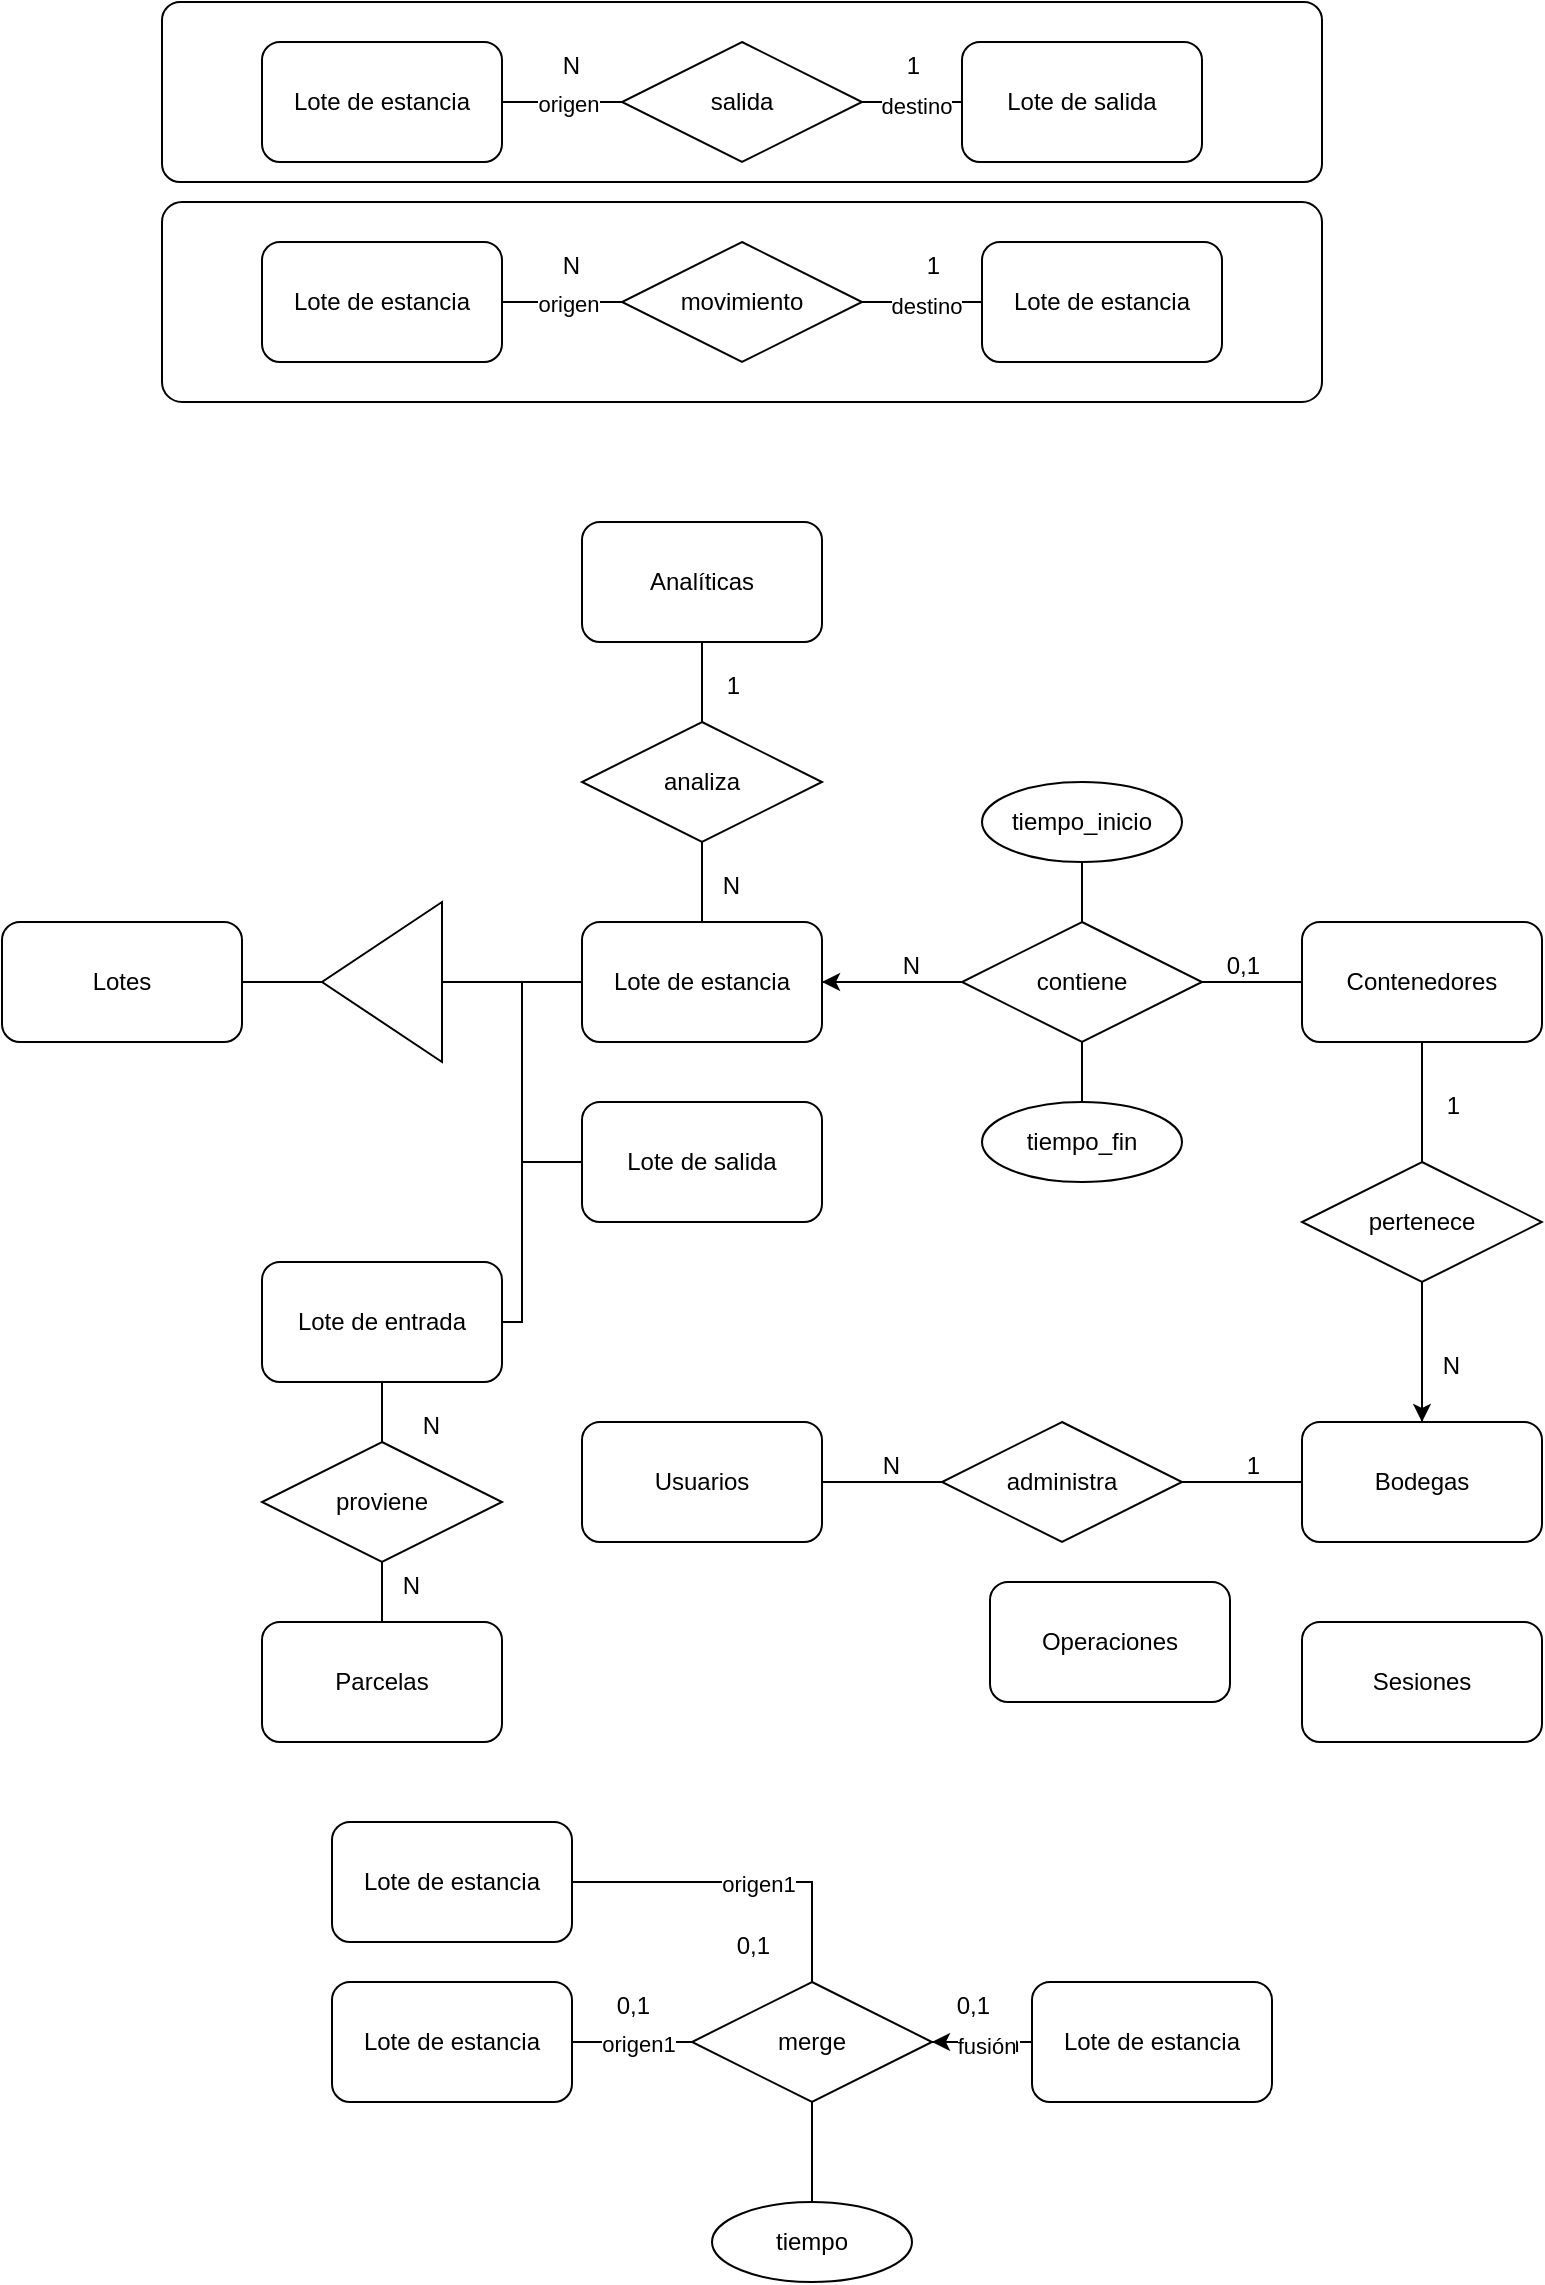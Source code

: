 <mxfile version="24.7.17">
  <diagram name="Página-1" id="jrzhBpOQ1HH6mUbEt6R8">
    <mxGraphModel dx="2711" dy="2285" grid="1" gridSize="10" guides="1" tooltips="1" connect="1" arrows="1" fold="1" page="1" pageScale="1" pageWidth="827" pageHeight="1169" math="0" shadow="0">
      <root>
        <mxCell id="0" />
        <mxCell id="1" parent="0" />
        <mxCell id="QK3aenUht_MJ3_dk9sC--85" value="" style="rounded=1;arcSize=10;whiteSpace=wrap;html=1;align=center;" vertex="1" parent="1">
          <mxGeometry x="-60" y="-490" width="580" height="100" as="geometry" />
        </mxCell>
        <mxCell id="QK3aenUht_MJ3_dk9sC--84" value="" style="rounded=1;arcSize=10;whiteSpace=wrap;html=1;align=center;" vertex="1" parent="1">
          <mxGeometry x="-60" y="-590" width="580" height="90" as="geometry" />
        </mxCell>
        <mxCell id="QK3aenUht_MJ3_dk9sC--1" value="Operaciones" style="rounded=1;whiteSpace=wrap;html=1;" vertex="1" parent="1">
          <mxGeometry x="354" y="200" width="120" height="60" as="geometry" />
        </mxCell>
        <mxCell id="QK3aenUht_MJ3_dk9sC--2" value="Contenedores" style="rounded=1;whiteSpace=wrap;html=1;" vertex="1" parent="1">
          <mxGeometry x="510" y="-130" width="120" height="60" as="geometry" />
        </mxCell>
        <mxCell id="QK3aenUht_MJ3_dk9sC--4" value="Sesiones" style="rounded=1;whiteSpace=wrap;html=1;" vertex="1" parent="1">
          <mxGeometry x="510" y="220" width="120" height="60" as="geometry" />
        </mxCell>
        <mxCell id="QK3aenUht_MJ3_dk9sC--5" value="Usuarios" style="rounded=1;whiteSpace=wrap;html=1;" vertex="1" parent="1">
          <mxGeometry x="150" y="120" width="120" height="60" as="geometry" />
        </mxCell>
        <mxCell id="QK3aenUht_MJ3_dk9sC--6" value="Parcelas" style="rounded=1;whiteSpace=wrap;html=1;" vertex="1" parent="1">
          <mxGeometry x="-10" y="220" width="120" height="60" as="geometry" />
        </mxCell>
        <mxCell id="QK3aenUht_MJ3_dk9sC--7" value="Analíticas" style="rounded=1;whiteSpace=wrap;html=1;" vertex="1" parent="1">
          <mxGeometry x="150" y="-330" width="120" height="60" as="geometry" />
        </mxCell>
        <mxCell id="QK3aenUht_MJ3_dk9sC--9" value="Bodegas" style="rounded=1;whiteSpace=wrap;html=1;" vertex="1" parent="1">
          <mxGeometry x="510" y="120" width="120" height="60" as="geometry" />
        </mxCell>
        <mxCell id="QK3aenUht_MJ3_dk9sC--10" value="administra" style="shape=rhombus;perimeter=rhombusPerimeter;whiteSpace=wrap;html=1;align=center;" vertex="1" parent="1">
          <mxGeometry x="330" y="120" width="120" height="60" as="geometry" />
        </mxCell>
        <mxCell id="QK3aenUht_MJ3_dk9sC--11" value="" style="endArrow=none;html=1;rounded=0;exitX=1;exitY=0.5;exitDx=0;exitDy=0;entryX=0;entryY=0.5;entryDx=0;entryDy=0;" edge="1" parent="1" source="QK3aenUht_MJ3_dk9sC--10" target="QK3aenUht_MJ3_dk9sC--9">
          <mxGeometry relative="1" as="geometry">
            <mxPoint x="330" y="320" as="sourcePoint" />
            <mxPoint x="490" y="320" as="targetPoint" />
          </mxGeometry>
        </mxCell>
        <mxCell id="QK3aenUht_MJ3_dk9sC--12" value="1" style="resizable=0;html=1;whiteSpace=wrap;align=right;verticalAlign=bottom;" connectable="0" vertex="1" parent="QK3aenUht_MJ3_dk9sC--11">
          <mxGeometry x="1" relative="1" as="geometry">
            <mxPoint x="-20" as="offset" />
          </mxGeometry>
        </mxCell>
        <mxCell id="QK3aenUht_MJ3_dk9sC--13" value="" style="endArrow=none;html=1;rounded=0;entryX=1;entryY=0.5;entryDx=0;entryDy=0;exitX=0;exitY=0.5;exitDx=0;exitDy=0;" edge="1" parent="1" source="QK3aenUht_MJ3_dk9sC--10" target="QK3aenUht_MJ3_dk9sC--5">
          <mxGeometry relative="1" as="geometry">
            <mxPoint x="330" y="320" as="sourcePoint" />
            <mxPoint x="490" y="320" as="targetPoint" />
          </mxGeometry>
        </mxCell>
        <mxCell id="QK3aenUht_MJ3_dk9sC--14" value="N" style="resizable=0;html=1;whiteSpace=wrap;align=right;verticalAlign=bottom;" connectable="0" vertex="1" parent="QK3aenUht_MJ3_dk9sC--13">
          <mxGeometry x="1" relative="1" as="geometry">
            <mxPoint x="40" as="offset" />
          </mxGeometry>
        </mxCell>
        <mxCell id="QK3aenUht_MJ3_dk9sC--37" value="" style="edgeStyle=orthogonalEdgeStyle;rounded=0;orthogonalLoop=1;jettySize=auto;html=1;" edge="1" parent="1" source="QK3aenUht_MJ3_dk9sC--15" target="QK3aenUht_MJ3_dk9sC--9">
          <mxGeometry relative="1" as="geometry" />
        </mxCell>
        <mxCell id="QK3aenUht_MJ3_dk9sC--15" value="pertenece" style="shape=rhombus;perimeter=rhombusPerimeter;whiteSpace=wrap;html=1;align=center;" vertex="1" parent="1">
          <mxGeometry x="510" y="-10" width="120" height="60" as="geometry" />
        </mxCell>
        <mxCell id="QK3aenUht_MJ3_dk9sC--16" value="" style="endArrow=none;html=1;rounded=0;exitX=0.5;exitY=0;exitDx=0;exitDy=0;entryX=0.5;entryY=1;entryDx=0;entryDy=0;" edge="1" parent="1" source="QK3aenUht_MJ3_dk9sC--15" target="QK3aenUht_MJ3_dk9sC--2">
          <mxGeometry relative="1" as="geometry">
            <mxPoint x="460" y="160" as="sourcePoint" />
            <mxPoint x="520" y="160" as="targetPoint" />
          </mxGeometry>
        </mxCell>
        <mxCell id="QK3aenUht_MJ3_dk9sC--17" value="1" style="resizable=0;html=1;whiteSpace=wrap;align=right;verticalAlign=bottom;" connectable="0" vertex="1" parent="QK3aenUht_MJ3_dk9sC--16">
          <mxGeometry x="1" relative="1" as="geometry">
            <mxPoint x="20" y="40" as="offset" />
          </mxGeometry>
        </mxCell>
        <mxCell id="QK3aenUht_MJ3_dk9sC--18" value="" style="endArrow=none;html=1;rounded=0;entryX=0.5;entryY=0;entryDx=0;entryDy=0;exitX=0.5;exitY=1;exitDx=0;exitDy=0;" edge="1" parent="1" source="QK3aenUht_MJ3_dk9sC--15" target="QK3aenUht_MJ3_dk9sC--9">
          <mxGeometry relative="1" as="geometry">
            <mxPoint x="340" y="160" as="sourcePoint" />
            <mxPoint x="280" y="160" as="targetPoint" />
          </mxGeometry>
        </mxCell>
        <mxCell id="QK3aenUht_MJ3_dk9sC--19" value="N" style="resizable=0;html=1;whiteSpace=wrap;align=right;verticalAlign=bottom;" connectable="0" vertex="1" parent="QK3aenUht_MJ3_dk9sC--18">
          <mxGeometry x="1" relative="1" as="geometry">
            <mxPoint x="20" y="-20" as="offset" />
          </mxGeometry>
        </mxCell>
        <mxCell id="QK3aenUht_MJ3_dk9sC--41" value="" style="edgeStyle=orthogonalEdgeStyle;rounded=0;orthogonalLoop=1;jettySize=auto;html=1;" edge="1" parent="1" source="QK3aenUht_MJ3_dk9sC--20" target="QK3aenUht_MJ3_dk9sC--28">
          <mxGeometry relative="1" as="geometry" />
        </mxCell>
        <mxCell id="QK3aenUht_MJ3_dk9sC--20" value="contiene" style="shape=rhombus;perimeter=rhombusPerimeter;whiteSpace=wrap;html=1;align=center;" vertex="1" parent="1">
          <mxGeometry x="340" y="-130" width="120" height="60" as="geometry" />
        </mxCell>
        <mxCell id="QK3aenUht_MJ3_dk9sC--21" value="" style="endArrow=none;html=1;rounded=0;exitX=1;exitY=0.5;exitDx=0;exitDy=0;entryX=0;entryY=0.5;entryDx=0;entryDy=0;" edge="1" parent="1" source="QK3aenUht_MJ3_dk9sC--20" target="QK3aenUht_MJ3_dk9sC--2">
          <mxGeometry relative="1" as="geometry">
            <mxPoint x="444" y="-40" as="sourcePoint" />
            <mxPoint x="504" y="-40" as="targetPoint" />
          </mxGeometry>
        </mxCell>
        <mxCell id="QK3aenUht_MJ3_dk9sC--22" value="0,1" style="resizable=0;html=1;whiteSpace=wrap;align=right;verticalAlign=bottom;" connectable="0" vertex="1" parent="QK3aenUht_MJ3_dk9sC--21">
          <mxGeometry x="1" relative="1" as="geometry">
            <mxPoint x="-20" as="offset" />
          </mxGeometry>
        </mxCell>
        <mxCell id="QK3aenUht_MJ3_dk9sC--24" value="" style="endArrow=none;html=1;rounded=0;exitX=1;exitY=0.5;exitDx=0;exitDy=0;entryX=0;entryY=0.5;entryDx=0;entryDy=0;" edge="1" parent="1" source="QK3aenUht_MJ3_dk9sC--28" target="QK3aenUht_MJ3_dk9sC--20">
          <mxGeometry relative="1" as="geometry">
            <mxPoint x="280" y="-100" as="sourcePoint" />
            <mxPoint x="520" y="-90" as="targetPoint" />
          </mxGeometry>
        </mxCell>
        <mxCell id="QK3aenUht_MJ3_dk9sC--25" value="N" style="resizable=0;html=1;whiteSpace=wrap;align=right;verticalAlign=bottom;" connectable="0" vertex="1" parent="QK3aenUht_MJ3_dk9sC--24">
          <mxGeometry x="1" relative="1" as="geometry">
            <mxPoint x="-20" as="offset" />
          </mxGeometry>
        </mxCell>
        <mxCell id="QK3aenUht_MJ3_dk9sC--26" value="Lote de entrada" style="rounded=1;whiteSpace=wrap;html=1;" vertex="1" parent="1">
          <mxGeometry x="-10" y="40" width="120" height="60" as="geometry" />
        </mxCell>
        <mxCell id="QK3aenUht_MJ3_dk9sC--27" value="Lote de salida" style="rounded=1;whiteSpace=wrap;html=1;" vertex="1" parent="1">
          <mxGeometry x="150" y="-40" width="120" height="60" as="geometry" />
        </mxCell>
        <mxCell id="QK3aenUht_MJ3_dk9sC--28" value="Lote de estancia" style="rounded=1;whiteSpace=wrap;html=1;" vertex="1" parent="1">
          <mxGeometry x="150" y="-130" width="120" height="60" as="geometry" />
        </mxCell>
        <mxCell id="QK3aenUht_MJ3_dk9sC--29" value="" style="triangle;whiteSpace=wrap;html=1;rotation=-180;" vertex="1" parent="1">
          <mxGeometry x="20" y="-140" width="60" height="80" as="geometry" />
        </mxCell>
        <mxCell id="QK3aenUht_MJ3_dk9sC--30" value="" style="endArrow=none;html=1;rounded=0;exitX=0;exitY=0.5;exitDx=0;exitDy=0;entryX=0;entryY=0.5;entryDx=0;entryDy=0;" edge="1" parent="1" source="QK3aenUht_MJ3_dk9sC--29" target="QK3aenUht_MJ3_dk9sC--28">
          <mxGeometry relative="1" as="geometry">
            <mxPoint x="40" y="-80" as="sourcePoint" />
            <mxPoint x="200" y="-80" as="targetPoint" />
          </mxGeometry>
        </mxCell>
        <mxCell id="QK3aenUht_MJ3_dk9sC--31" value="" style="endArrow=none;html=1;rounded=0;entryX=0;entryY=0.5;entryDx=0;entryDy=0;" edge="1" parent="1" target="QK3aenUht_MJ3_dk9sC--27">
          <mxGeometry relative="1" as="geometry">
            <mxPoint x="80" y="-100" as="sourcePoint" />
            <mxPoint x="160" y="-90" as="targetPoint" />
            <Array as="points">
              <mxPoint x="120" y="-100" />
              <mxPoint x="120" y="-10" />
            </Array>
          </mxGeometry>
        </mxCell>
        <mxCell id="QK3aenUht_MJ3_dk9sC--32" value="" style="endArrow=none;html=1;rounded=0;entryX=1;entryY=0.5;entryDx=0;entryDy=0;exitX=0;exitY=0.5;exitDx=0;exitDy=0;" edge="1" parent="1" source="QK3aenUht_MJ3_dk9sC--29" target="QK3aenUht_MJ3_dk9sC--26">
          <mxGeometry relative="1" as="geometry">
            <mxPoint x="90" y="-120" as="sourcePoint" />
            <mxPoint x="160" as="targetPoint" />
            <Array as="points">
              <mxPoint x="120" y="-100" />
              <mxPoint x="120" y="70" />
            </Array>
          </mxGeometry>
        </mxCell>
        <mxCell id="QK3aenUht_MJ3_dk9sC--33" value="Lotes" style="rounded=1;whiteSpace=wrap;html=1;" vertex="1" parent="1">
          <mxGeometry x="-140" y="-130" width="120" height="60" as="geometry" />
        </mxCell>
        <mxCell id="QK3aenUht_MJ3_dk9sC--34" value="" style="endArrow=none;html=1;rounded=0;entryX=1;entryY=0.5;entryDx=0;entryDy=0;exitX=1;exitY=0.5;exitDx=0;exitDy=0;" edge="1" parent="1" source="QK3aenUht_MJ3_dk9sC--33" target="QK3aenUht_MJ3_dk9sC--29">
          <mxGeometry relative="1" as="geometry">
            <mxPoint x="90" y="-90" as="sourcePoint" />
            <mxPoint x="160" y="-190" as="targetPoint" />
            <Array as="points" />
          </mxGeometry>
        </mxCell>
        <mxCell id="QK3aenUht_MJ3_dk9sC--35" value="tiempo_inicio" style="ellipse;whiteSpace=wrap;html=1;align=center;" vertex="1" parent="1">
          <mxGeometry x="350" y="-200" width="100" height="40" as="geometry" />
        </mxCell>
        <mxCell id="QK3aenUht_MJ3_dk9sC--36" value="" style="endArrow=none;html=1;rounded=0;exitX=0.5;exitY=1;exitDx=0;exitDy=0;entryX=0.5;entryY=0;entryDx=0;entryDy=0;" edge="1" parent="1" source="QK3aenUht_MJ3_dk9sC--35" target="QK3aenUht_MJ3_dk9sC--20">
          <mxGeometry relative="1" as="geometry">
            <mxPoint x="90" y="-90" as="sourcePoint" />
            <mxPoint x="160" y="-90" as="targetPoint" />
          </mxGeometry>
        </mxCell>
        <mxCell id="QK3aenUht_MJ3_dk9sC--38" value="" style="endArrow=none;html=1;rounded=0;entryX=0.5;entryY=0;entryDx=0;entryDy=0;exitX=0.5;exitY=1;exitDx=0;exitDy=0;" edge="1" parent="1" source="QK3aenUht_MJ3_dk9sC--40" target="QK3aenUht_MJ3_dk9sC--28">
          <mxGeometry relative="1" as="geometry">
            <mxPoint x="580" y="60" as="sourcePoint" />
            <mxPoint x="580" y="130" as="targetPoint" />
            <Array as="points">
              <mxPoint x="210" y="-180" />
            </Array>
          </mxGeometry>
        </mxCell>
        <mxCell id="QK3aenUht_MJ3_dk9sC--39" value="N" style="resizable=0;html=1;whiteSpace=wrap;align=right;verticalAlign=bottom;" connectable="0" vertex="1" parent="QK3aenUht_MJ3_dk9sC--38">
          <mxGeometry x="1" relative="1" as="geometry">
            <mxPoint x="20" y="-10" as="offset" />
          </mxGeometry>
        </mxCell>
        <mxCell id="QK3aenUht_MJ3_dk9sC--40" value="analiza" style="shape=rhombus;perimeter=rhombusPerimeter;whiteSpace=wrap;html=1;align=center;" vertex="1" parent="1">
          <mxGeometry x="150" y="-230" width="120" height="60" as="geometry" />
        </mxCell>
        <mxCell id="QK3aenUht_MJ3_dk9sC--42" value="" style="endArrow=none;html=1;rounded=0;exitX=0.5;exitY=0;exitDx=0;exitDy=0;entryX=0.5;entryY=1;entryDx=0;entryDy=0;" edge="1" parent="1" source="QK3aenUht_MJ3_dk9sC--40" target="QK3aenUht_MJ3_dk9sC--7">
          <mxGeometry relative="1" as="geometry">
            <mxPoint x="280" y="-90" as="sourcePoint" />
            <mxPoint x="350" y="-90" as="targetPoint" />
          </mxGeometry>
        </mxCell>
        <mxCell id="QK3aenUht_MJ3_dk9sC--43" value="1" style="resizable=0;html=1;whiteSpace=wrap;align=right;verticalAlign=bottom;" connectable="0" vertex="1" parent="QK3aenUht_MJ3_dk9sC--42">
          <mxGeometry x="1" relative="1" as="geometry">
            <mxPoint x="20" y="30" as="offset" />
          </mxGeometry>
        </mxCell>
        <mxCell id="QK3aenUht_MJ3_dk9sC--44" value="proviene" style="shape=rhombus;perimeter=rhombusPerimeter;whiteSpace=wrap;html=1;align=center;" vertex="1" parent="1">
          <mxGeometry x="-10" y="130" width="120" height="60" as="geometry" />
        </mxCell>
        <mxCell id="QK3aenUht_MJ3_dk9sC--45" value="" style="endArrow=none;html=1;rounded=0;entryX=0.5;entryY=1;entryDx=0;entryDy=0;exitX=0.5;exitY=0;exitDx=0;exitDy=0;" edge="1" parent="1" source="QK3aenUht_MJ3_dk9sC--6" target="QK3aenUht_MJ3_dk9sC--44">
          <mxGeometry relative="1" as="geometry">
            <mxPoint x="340" y="160" as="sourcePoint" />
            <mxPoint x="280" y="160" as="targetPoint" />
          </mxGeometry>
        </mxCell>
        <mxCell id="QK3aenUht_MJ3_dk9sC--46" value="N" style="resizable=0;html=1;whiteSpace=wrap;align=right;verticalAlign=bottom;" connectable="0" vertex="1" parent="QK3aenUht_MJ3_dk9sC--45">
          <mxGeometry x="1" relative="1" as="geometry">
            <mxPoint x="20" y="20" as="offset" />
          </mxGeometry>
        </mxCell>
        <mxCell id="QK3aenUht_MJ3_dk9sC--47" value="" style="endArrow=none;html=1;rounded=0;entryX=0.5;entryY=1;entryDx=0;entryDy=0;exitX=0.5;exitY=0;exitDx=0;exitDy=0;" edge="1" parent="1" source="QK3aenUht_MJ3_dk9sC--44" target="QK3aenUht_MJ3_dk9sC--26">
          <mxGeometry relative="1" as="geometry">
            <mxPoint x="350" y="170" as="sourcePoint" />
            <mxPoint x="290" y="170" as="targetPoint" />
          </mxGeometry>
        </mxCell>
        <mxCell id="QK3aenUht_MJ3_dk9sC--48" value="N" style="resizable=0;html=1;whiteSpace=wrap;align=right;verticalAlign=bottom;" connectable="0" vertex="1" parent="QK3aenUht_MJ3_dk9sC--47">
          <mxGeometry x="1" relative="1" as="geometry">
            <mxPoint x="30" y="30" as="offset" />
          </mxGeometry>
        </mxCell>
        <mxCell id="QK3aenUht_MJ3_dk9sC--55" value="Lote de estancia" style="rounded=1;whiteSpace=wrap;html=1;" vertex="1" parent="1">
          <mxGeometry x="-10" y="-470" width="120" height="60" as="geometry" />
        </mxCell>
        <mxCell id="QK3aenUht_MJ3_dk9sC--56" value="Lote de estancia" style="rounded=1;whiteSpace=wrap;html=1;" vertex="1" parent="1">
          <mxGeometry x="350" y="-470" width="120" height="60" as="geometry" />
        </mxCell>
        <mxCell id="QK3aenUht_MJ3_dk9sC--57" value="movimiento" style="shape=rhombus;perimeter=rhombusPerimeter;whiteSpace=wrap;html=1;align=center;" vertex="1" parent="1">
          <mxGeometry x="170" y="-470" width="120" height="60" as="geometry" />
        </mxCell>
        <mxCell id="QK3aenUht_MJ3_dk9sC--59" value="" style="endArrow=none;html=1;rounded=0;entryX=0;entryY=0.5;entryDx=0;entryDy=0;exitX=1;exitY=0.5;exitDx=0;exitDy=0;" edge="1" parent="1" source="QK3aenUht_MJ3_dk9sC--55" target="QK3aenUht_MJ3_dk9sC--57">
          <mxGeometry relative="1" as="geometry">
            <mxPoint x="120" y="-430" as="sourcePoint" />
            <mxPoint x="140" y="-440.51" as="targetPoint" />
          </mxGeometry>
        </mxCell>
        <mxCell id="QK3aenUht_MJ3_dk9sC--60" value="N" style="resizable=0;html=1;whiteSpace=wrap;align=right;verticalAlign=bottom;" connectable="0" vertex="1" parent="QK3aenUht_MJ3_dk9sC--59">
          <mxGeometry x="1" relative="1" as="geometry">
            <mxPoint x="-20" y="-10" as="offset" />
          </mxGeometry>
        </mxCell>
        <mxCell id="QK3aenUht_MJ3_dk9sC--62" value="origen" style="edgeLabel;html=1;align=center;verticalAlign=middle;resizable=0;points=[];" vertex="1" connectable="0" parent="QK3aenUht_MJ3_dk9sC--59">
          <mxGeometry x="0.097" y="-1" relative="1" as="geometry">
            <mxPoint as="offset" />
          </mxGeometry>
        </mxCell>
        <mxCell id="QK3aenUht_MJ3_dk9sC--63" value="" style="endArrow=none;html=1;rounded=0;entryX=0;entryY=0.5;entryDx=0;entryDy=0;exitX=1;exitY=0.5;exitDx=0;exitDy=0;" edge="1" parent="1" source="QK3aenUht_MJ3_dk9sC--57" target="QK3aenUht_MJ3_dk9sC--56">
          <mxGeometry relative="1" as="geometry">
            <mxPoint x="120" y="-430" as="sourcePoint" />
            <mxPoint x="180" y="-430" as="targetPoint" />
          </mxGeometry>
        </mxCell>
        <mxCell id="QK3aenUht_MJ3_dk9sC--64" value="1" style="resizable=0;html=1;whiteSpace=wrap;align=right;verticalAlign=bottom;" connectable="0" vertex="1" parent="QK3aenUht_MJ3_dk9sC--63">
          <mxGeometry x="1" relative="1" as="geometry">
            <mxPoint x="-20" y="-10" as="offset" />
          </mxGeometry>
        </mxCell>
        <mxCell id="QK3aenUht_MJ3_dk9sC--65" value="origen" style="edgeLabel;html=1;align=center;verticalAlign=middle;resizable=0;points=[];" vertex="1" connectable="0" parent="QK3aenUht_MJ3_dk9sC--63">
          <mxGeometry x="0.097" y="-1" relative="1" as="geometry">
            <mxPoint as="offset" />
          </mxGeometry>
        </mxCell>
        <mxCell id="QK3aenUht_MJ3_dk9sC--66" value="destino" style="edgeLabel;html=1;align=center;verticalAlign=middle;resizable=0;points=[];" vertex="1" connectable="0" parent="QK3aenUht_MJ3_dk9sC--63">
          <mxGeometry x="0.056" y="-2" relative="1" as="geometry">
            <mxPoint as="offset" />
          </mxGeometry>
        </mxCell>
        <mxCell id="QK3aenUht_MJ3_dk9sC--67" value="salida" style="shape=rhombus;perimeter=rhombusPerimeter;whiteSpace=wrap;html=1;align=center;" vertex="1" parent="1">
          <mxGeometry x="170" y="-570" width="120" height="60" as="geometry" />
        </mxCell>
        <mxCell id="QK3aenUht_MJ3_dk9sC--68" value="Lote de estancia" style="rounded=1;whiteSpace=wrap;html=1;" vertex="1" parent="1">
          <mxGeometry x="-10" y="-570" width="120" height="60" as="geometry" />
        </mxCell>
        <mxCell id="QK3aenUht_MJ3_dk9sC--69" value="Lote de salida" style="rounded=1;whiteSpace=wrap;html=1;" vertex="1" parent="1">
          <mxGeometry x="340" y="-570" width="120" height="60" as="geometry" />
        </mxCell>
        <mxCell id="QK3aenUht_MJ3_dk9sC--70" value="" style="endArrow=none;html=1;rounded=0;entryX=0;entryY=0.5;entryDx=0;entryDy=0;exitX=1;exitY=0.5;exitDx=0;exitDy=0;" edge="1" parent="1" source="QK3aenUht_MJ3_dk9sC--67" target="QK3aenUht_MJ3_dk9sC--69">
          <mxGeometry relative="1" as="geometry">
            <mxPoint x="300" y="-430" as="sourcePoint" />
            <mxPoint x="360" y="-430" as="targetPoint" />
          </mxGeometry>
        </mxCell>
        <mxCell id="QK3aenUht_MJ3_dk9sC--71" value="1" style="resizable=0;html=1;whiteSpace=wrap;align=right;verticalAlign=bottom;" connectable="0" vertex="1" parent="QK3aenUht_MJ3_dk9sC--70">
          <mxGeometry x="1" relative="1" as="geometry">
            <mxPoint x="-20" y="-10" as="offset" />
          </mxGeometry>
        </mxCell>
        <mxCell id="QK3aenUht_MJ3_dk9sC--72" value="origen" style="edgeLabel;html=1;align=center;verticalAlign=middle;resizable=0;points=[];" vertex="1" connectable="0" parent="QK3aenUht_MJ3_dk9sC--70">
          <mxGeometry x="0.097" y="-1" relative="1" as="geometry">
            <mxPoint as="offset" />
          </mxGeometry>
        </mxCell>
        <mxCell id="QK3aenUht_MJ3_dk9sC--73" value="destino" style="edgeLabel;html=1;align=center;verticalAlign=middle;resizable=0;points=[];" vertex="1" connectable="0" parent="QK3aenUht_MJ3_dk9sC--70">
          <mxGeometry x="0.056" y="-2" relative="1" as="geometry">
            <mxPoint as="offset" />
          </mxGeometry>
        </mxCell>
        <mxCell id="QK3aenUht_MJ3_dk9sC--78" value="" style="endArrow=none;html=1;rounded=0;entryX=0;entryY=0.5;entryDx=0;entryDy=0;exitX=1;exitY=0.5;exitDx=0;exitDy=0;" edge="1" parent="1" source="QK3aenUht_MJ3_dk9sC--68" target="QK3aenUht_MJ3_dk9sC--67">
          <mxGeometry relative="1" as="geometry">
            <mxPoint x="120" y="-430" as="sourcePoint" />
            <mxPoint x="180" y="-430" as="targetPoint" />
          </mxGeometry>
        </mxCell>
        <mxCell id="QK3aenUht_MJ3_dk9sC--79" value="N" style="resizable=0;html=1;whiteSpace=wrap;align=right;verticalAlign=bottom;" connectable="0" vertex="1" parent="QK3aenUht_MJ3_dk9sC--78">
          <mxGeometry x="1" relative="1" as="geometry">
            <mxPoint x="-20" y="-10" as="offset" />
          </mxGeometry>
        </mxCell>
        <mxCell id="QK3aenUht_MJ3_dk9sC--80" value="origen" style="edgeLabel;html=1;align=center;verticalAlign=middle;resizable=0;points=[];" vertex="1" connectable="0" parent="QK3aenUht_MJ3_dk9sC--78">
          <mxGeometry x="0.097" y="-1" relative="1" as="geometry">
            <mxPoint as="offset" />
          </mxGeometry>
        </mxCell>
        <mxCell id="QK3aenUht_MJ3_dk9sC--81" value="tiempo_fin" style="ellipse;whiteSpace=wrap;html=1;align=center;" vertex="1" parent="1">
          <mxGeometry x="350" y="-40" width="100" height="40" as="geometry" />
        </mxCell>
        <mxCell id="QK3aenUht_MJ3_dk9sC--82" value="" style="endArrow=none;html=1;rounded=0;exitX=0.5;exitY=0;exitDx=0;exitDy=0;entryX=0.5;entryY=1;entryDx=0;entryDy=0;" edge="1" parent="1" source="QK3aenUht_MJ3_dk9sC--81" target="QK3aenUht_MJ3_dk9sC--20">
          <mxGeometry relative="1" as="geometry">
            <mxPoint x="410" y="-150" as="sourcePoint" />
            <mxPoint x="410" y="-120" as="targetPoint" />
          </mxGeometry>
        </mxCell>
        <mxCell id="QK3aenUht_MJ3_dk9sC--87" value="merge" style="shape=rhombus;perimeter=rhombusPerimeter;whiteSpace=wrap;html=1;align=center;" vertex="1" parent="1">
          <mxGeometry x="205" y="400" width="120" height="60" as="geometry" />
        </mxCell>
        <mxCell id="QK3aenUht_MJ3_dk9sC--88" value="Lote de estancia" style="rounded=1;whiteSpace=wrap;html=1;" vertex="1" parent="1">
          <mxGeometry x="25" y="400" width="120" height="60" as="geometry" />
        </mxCell>
        <mxCell id="QK3aenUht_MJ3_dk9sC--102" value="" style="edgeStyle=orthogonalEdgeStyle;rounded=0;orthogonalLoop=1;jettySize=auto;html=1;" edge="1" parent="1" source="QK3aenUht_MJ3_dk9sC--89" target="QK3aenUht_MJ3_dk9sC--87">
          <mxGeometry relative="1" as="geometry" />
        </mxCell>
        <mxCell id="QK3aenUht_MJ3_dk9sC--89" value="Lote de estancia" style="rounded=1;whiteSpace=wrap;html=1;" vertex="1" parent="1">
          <mxGeometry x="375" y="400" width="120" height="60" as="geometry" />
        </mxCell>
        <mxCell id="QK3aenUht_MJ3_dk9sC--90" value="" style="endArrow=none;html=1;rounded=0;entryX=0;entryY=0.5;entryDx=0;entryDy=0;exitX=1;exitY=0.5;exitDx=0;exitDy=0;" edge="1" parent="1" source="QK3aenUht_MJ3_dk9sC--87" target="QK3aenUht_MJ3_dk9sC--89">
          <mxGeometry relative="1" as="geometry">
            <mxPoint x="335" y="540" as="sourcePoint" />
            <mxPoint x="395" y="540" as="targetPoint" />
          </mxGeometry>
        </mxCell>
        <mxCell id="QK3aenUht_MJ3_dk9sC--91" value="0,1" style="resizable=0;html=1;whiteSpace=wrap;align=right;verticalAlign=bottom;" connectable="0" vertex="1" parent="QK3aenUht_MJ3_dk9sC--90">
          <mxGeometry x="1" relative="1" as="geometry">
            <mxPoint x="-20" y="-10" as="offset" />
          </mxGeometry>
        </mxCell>
        <mxCell id="QK3aenUht_MJ3_dk9sC--92" value="origen" style="edgeLabel;html=1;align=center;verticalAlign=middle;resizable=0;points=[];" vertex="1" connectable="0" parent="QK3aenUht_MJ3_dk9sC--90">
          <mxGeometry x="0.097" y="-1" relative="1" as="geometry">
            <mxPoint as="offset" />
          </mxGeometry>
        </mxCell>
        <mxCell id="QK3aenUht_MJ3_dk9sC--93" value="fusión" style="edgeLabel;html=1;align=center;verticalAlign=middle;resizable=0;points=[];" vertex="1" connectable="0" parent="QK3aenUht_MJ3_dk9sC--90">
          <mxGeometry x="0.056" y="-2" relative="1" as="geometry">
            <mxPoint as="offset" />
          </mxGeometry>
        </mxCell>
        <mxCell id="QK3aenUht_MJ3_dk9sC--94" value="" style="endArrow=none;html=1;rounded=0;entryX=0;entryY=0.5;entryDx=0;entryDy=0;exitX=1;exitY=0.5;exitDx=0;exitDy=0;" edge="1" parent="1" source="QK3aenUht_MJ3_dk9sC--88" target="QK3aenUht_MJ3_dk9sC--87">
          <mxGeometry relative="1" as="geometry">
            <mxPoint x="155" y="540" as="sourcePoint" />
            <mxPoint x="215" y="540" as="targetPoint" />
          </mxGeometry>
        </mxCell>
        <mxCell id="QK3aenUht_MJ3_dk9sC--95" value="0,1" style="resizable=0;html=1;whiteSpace=wrap;align=right;verticalAlign=bottom;" connectable="0" vertex="1" parent="QK3aenUht_MJ3_dk9sC--94">
          <mxGeometry x="1" relative="1" as="geometry">
            <mxPoint x="-20" y="-10" as="offset" />
          </mxGeometry>
        </mxCell>
        <mxCell id="QK3aenUht_MJ3_dk9sC--96" value="origen1" style="edgeLabel;html=1;align=center;verticalAlign=middle;resizable=0;points=[];" vertex="1" connectable="0" parent="QK3aenUht_MJ3_dk9sC--94">
          <mxGeometry x="0.097" y="-1" relative="1" as="geometry">
            <mxPoint as="offset" />
          </mxGeometry>
        </mxCell>
        <mxCell id="QK3aenUht_MJ3_dk9sC--97" value="Lote de estancia" style="rounded=1;whiteSpace=wrap;html=1;" vertex="1" parent="1">
          <mxGeometry x="25" y="320" width="120" height="60" as="geometry" />
        </mxCell>
        <mxCell id="QK3aenUht_MJ3_dk9sC--98" value="" style="endArrow=none;html=1;rounded=0;entryX=0.5;entryY=0;entryDx=0;entryDy=0;exitX=1;exitY=0.5;exitDx=0;exitDy=0;" edge="1" parent="1" source="QK3aenUht_MJ3_dk9sC--97" target="QK3aenUht_MJ3_dk9sC--87">
          <mxGeometry relative="1" as="geometry">
            <mxPoint x="155" y="440" as="sourcePoint" />
            <mxPoint x="215" y="440" as="targetPoint" />
            <Array as="points">
              <mxPoint x="265" y="350" />
            </Array>
          </mxGeometry>
        </mxCell>
        <mxCell id="QK3aenUht_MJ3_dk9sC--99" value="0,1" style="resizable=0;html=1;whiteSpace=wrap;align=right;verticalAlign=bottom;" connectable="0" vertex="1" parent="QK3aenUht_MJ3_dk9sC--98">
          <mxGeometry x="1" relative="1" as="geometry">
            <mxPoint x="-20" y="-10" as="offset" />
          </mxGeometry>
        </mxCell>
        <mxCell id="QK3aenUht_MJ3_dk9sC--100" value="origen1" style="edgeLabel;html=1;align=center;verticalAlign=middle;resizable=0;points=[];" vertex="1" connectable="0" parent="QK3aenUht_MJ3_dk9sC--98">
          <mxGeometry x="0.097" y="-1" relative="1" as="geometry">
            <mxPoint as="offset" />
          </mxGeometry>
        </mxCell>
        <mxCell id="QK3aenUht_MJ3_dk9sC--103" value="tiempo" style="ellipse;whiteSpace=wrap;html=1;align=center;" vertex="1" parent="1">
          <mxGeometry x="215" y="510" width="100" height="40" as="geometry" />
        </mxCell>
        <mxCell id="QK3aenUht_MJ3_dk9sC--104" value="" style="endArrow=none;html=1;rounded=0;entryX=0.5;entryY=0;entryDx=0;entryDy=0;exitX=0.5;exitY=1;exitDx=0;exitDy=0;" edge="1" parent="1" source="QK3aenUht_MJ3_dk9sC--87" target="QK3aenUht_MJ3_dk9sC--103">
          <mxGeometry relative="1" as="geometry">
            <mxPoint x="290" y="490" as="sourcePoint" />
            <mxPoint x="230" y="490" as="targetPoint" />
          </mxGeometry>
        </mxCell>
      </root>
    </mxGraphModel>
  </diagram>
</mxfile>
